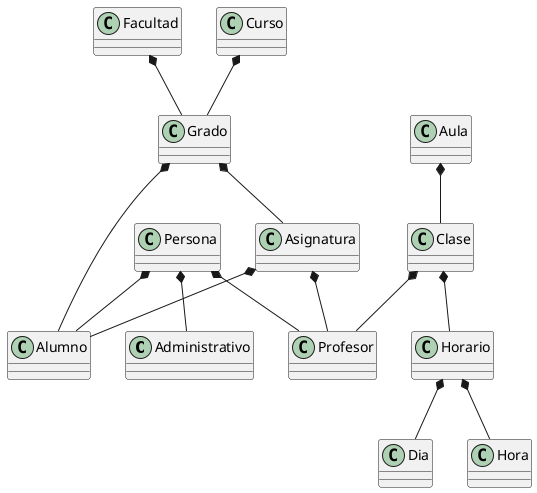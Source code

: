 @startuml

Class Administrativo
Class Facultad
Class Grado
Class Curso
Class Asignatura
Class Persona
Class Alumno
Class Profesor
Class Aula
Class Clase
Class Horario
Class Dia
Class Hora

Persona *-- Administrativo
Persona *-- Alumno
Persona *-- Profesor
Curso *-- Grado
Facultad *-- Grado
Grado *-- Alumno
Grado *-- Asignatura
Asignatura *-- Alumno
Asignatura *-- Profesor
Clase *-- Profesor
Aula *-- Clase
Clase *-- Horario
Horario *-- Dia
Horario *-- Hora


@enduml